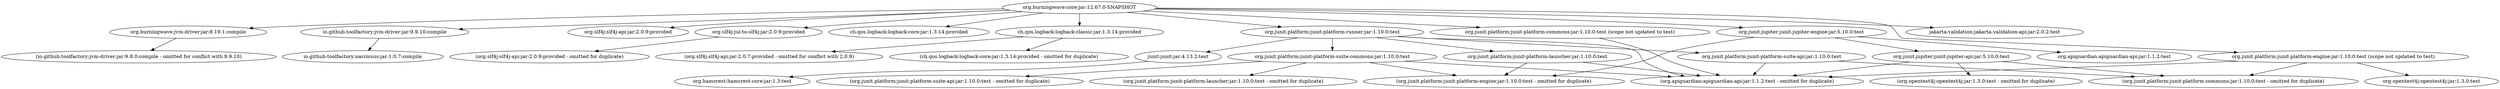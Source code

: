 digraph burningwave__core {
	"org.burningwave:core:jar:12.67.0-SNAPSHOT" -> "org.burningwave:jvm-driver:jar:8.19.1:compile" ; 
	"org.burningwave:core:jar:12.67.0-SNAPSHOT" -> "io.github.toolfactory:jvm-driver:jar:9.9.10:compile" ; 
	"org.burningwave:core:jar:12.67.0-SNAPSHOT" -> "org.slf4j:slf4j-api:jar:2.0.9:provided" ; 
	"org.burningwave:core:jar:12.67.0-SNAPSHOT" -> "org.slf4j:jul-to-slf4j:jar:2.0.9:provided" ; 
	"org.burningwave:core:jar:12.67.0-SNAPSHOT" -> "ch.qos.logback:logback-core:jar:1.3.14:provided" ; 
	"org.burningwave:core:jar:12.67.0-SNAPSHOT" -> "ch.qos.logback:logback-classic:jar:1.3.14:provided" ; 
	"org.burningwave:core:jar:12.67.0-SNAPSHOT" -> "org.junit.jupiter:junit-jupiter-engine:jar:5.10.0:test" ; 
	"org.burningwave:core:jar:12.67.0-SNAPSHOT" -> "org.junit.platform:junit-platform-engine:jar:1.10.0:test (scope not updated to test)" ; 
	"org.burningwave:core:jar:12.67.0-SNAPSHOT" -> "org.junit.platform:junit-platform-commons:jar:1.10.0:test (scope not updated to test)" ; 
	"org.burningwave:core:jar:12.67.0-SNAPSHOT" -> "org.junit.platform:junit-platform-runner:jar:1.10.0:test" ; 
	"org.burningwave:core:jar:12.67.0-SNAPSHOT" -> "jakarta.validation:jakarta.validation-api:jar:2.0.2:test" ; 
	"org.burningwave:jvm-driver:jar:8.19.1:compile" -> "(io.github.toolfactory:jvm-driver:jar:9.8.0:compile - omitted for conflict with 9.9.10)" ; 
	"io.github.toolfactory:jvm-driver:jar:9.9.10:compile" -> "io.github.toolfactory:narcissus:jar:1.0.7:compile" ; 
	"org.slf4j:jul-to-slf4j:jar:2.0.9:provided" -> "(org.slf4j:slf4j-api:jar:2.0.9:provided - omitted for duplicate)" ; 
	"ch.qos.logback:logback-classic:jar:1.3.14:provided" -> "(ch.qos.logback:logback-core:jar:1.3.14:provided - omitted for duplicate)" ; 
	"ch.qos.logback:logback-classic:jar:1.3.14:provided" -> "(org.slf4j:slf4j-api:jar:2.0.7:provided - omitted for conflict with 2.0.9)" ; 
	"org.junit.jupiter:junit-jupiter-engine:jar:5.10.0:test" -> "(org.junit.platform:junit-platform-engine:jar:1.10.0:test - omitted for duplicate)" ; 
	"org.junit.jupiter:junit-jupiter-engine:jar:5.10.0:test" -> "org.junit.jupiter:junit-jupiter-api:jar:5.10.0:test" ; 
	"org.junit.jupiter:junit-jupiter-engine:jar:5.10.0:test" -> "org.apiguardian:apiguardian-api:jar:1.1.2:test" ; 
	"org.junit.jupiter:junit-jupiter-api:jar:5.10.0:test" -> "(org.opentest4j:opentest4j:jar:1.3.0:test - omitted for duplicate)" ; 
	"org.junit.jupiter:junit-jupiter-api:jar:5.10.0:test" -> "(org.junit.platform:junit-platform-commons:jar:1.10.0:test - omitted for duplicate)" ; 
	"org.junit.jupiter:junit-jupiter-api:jar:5.10.0:test" -> "(org.apiguardian:apiguardian-api:jar:1.1.2:test - omitted for duplicate)" ; 
	"org.junit.platform:junit-platform-engine:jar:1.10.0:test (scope not updated to test)" -> "org.opentest4j:opentest4j:jar:1.3.0:test" ; 
	"org.junit.platform:junit-platform-engine:jar:1.10.0:test (scope not updated to test)" -> "(org.junit.platform:junit-platform-commons:jar:1.10.0:test - omitted for duplicate)" ; 
	"org.junit.platform:junit-platform-engine:jar:1.10.0:test (scope not updated to test)" -> "(org.apiguardian:apiguardian-api:jar:1.1.2:test - omitted for duplicate)" ; 
	"org.junit.platform:junit-platform-commons:jar:1.10.0:test (scope not updated to test)" -> "(org.apiguardian:apiguardian-api:jar:1.1.2:test - omitted for duplicate)" ; 
	"org.junit.platform:junit-platform-runner:jar:1.10.0:test" -> "junit:junit:jar:4.13.2:test" ; 
	"org.junit.platform:junit-platform-runner:jar:1.10.0:test" -> "org.junit.platform:junit-platform-launcher:jar:1.10.0:test" ; 
	"org.junit.platform:junit-platform-runner:jar:1.10.0:test" -> "org.junit.platform:junit-platform-suite-api:jar:1.10.0:test" ; 
	"org.junit.platform:junit-platform-runner:jar:1.10.0:test" -> "(org.apiguardian:apiguardian-api:jar:1.1.2:test - omitted for duplicate)" ; 
	"org.junit.platform:junit-platform-runner:jar:1.10.0:test" -> "org.junit.platform:junit-platform-suite-commons:jar:1.10.0:test" ; 
	"junit:junit:jar:4.13.2:test" -> "org.hamcrest:hamcrest-core:jar:1.3:test" ; 
	"org.junit.platform:junit-platform-launcher:jar:1.10.0:test" -> "(org.junit.platform:junit-platform-engine:jar:1.10.0:test - omitted for duplicate)" ; 
	"org.junit.platform:junit-platform-launcher:jar:1.10.0:test" -> "(org.apiguardian:apiguardian-api:jar:1.1.2:test - omitted for duplicate)" ; 
	"org.junit.platform:junit-platform-suite-api:jar:1.10.0:test" -> "(org.junit.platform:junit-platform-commons:jar:1.10.0:test - omitted for duplicate)" ; 
	"org.junit.platform:junit-platform-suite-api:jar:1.10.0:test" -> "(org.apiguardian:apiguardian-api:jar:1.1.2:test - omitted for duplicate)" ; 
	"org.junit.platform:junit-platform-suite-commons:jar:1.10.0:test" -> "(org.junit.platform:junit-platform-launcher:jar:1.10.0:test - omitted for duplicate)" ; 
	"org.junit.platform:junit-platform-suite-commons:jar:1.10.0:test" -> "(org.apiguardian:apiguardian-api:jar:1.1.2:test - omitted for duplicate)" ; 
	"org.junit.platform:junit-platform-suite-commons:jar:1.10.0:test" -> "(org.junit.platform:junit-platform-engine:jar:1.10.0:test - omitted for duplicate)" ; 
	"org.junit.platform:junit-platform-suite-commons:jar:1.10.0:test" -> "(org.junit.platform:junit-platform-suite-api:jar:1.10.0:test - omitted for duplicate)" ; 
}

